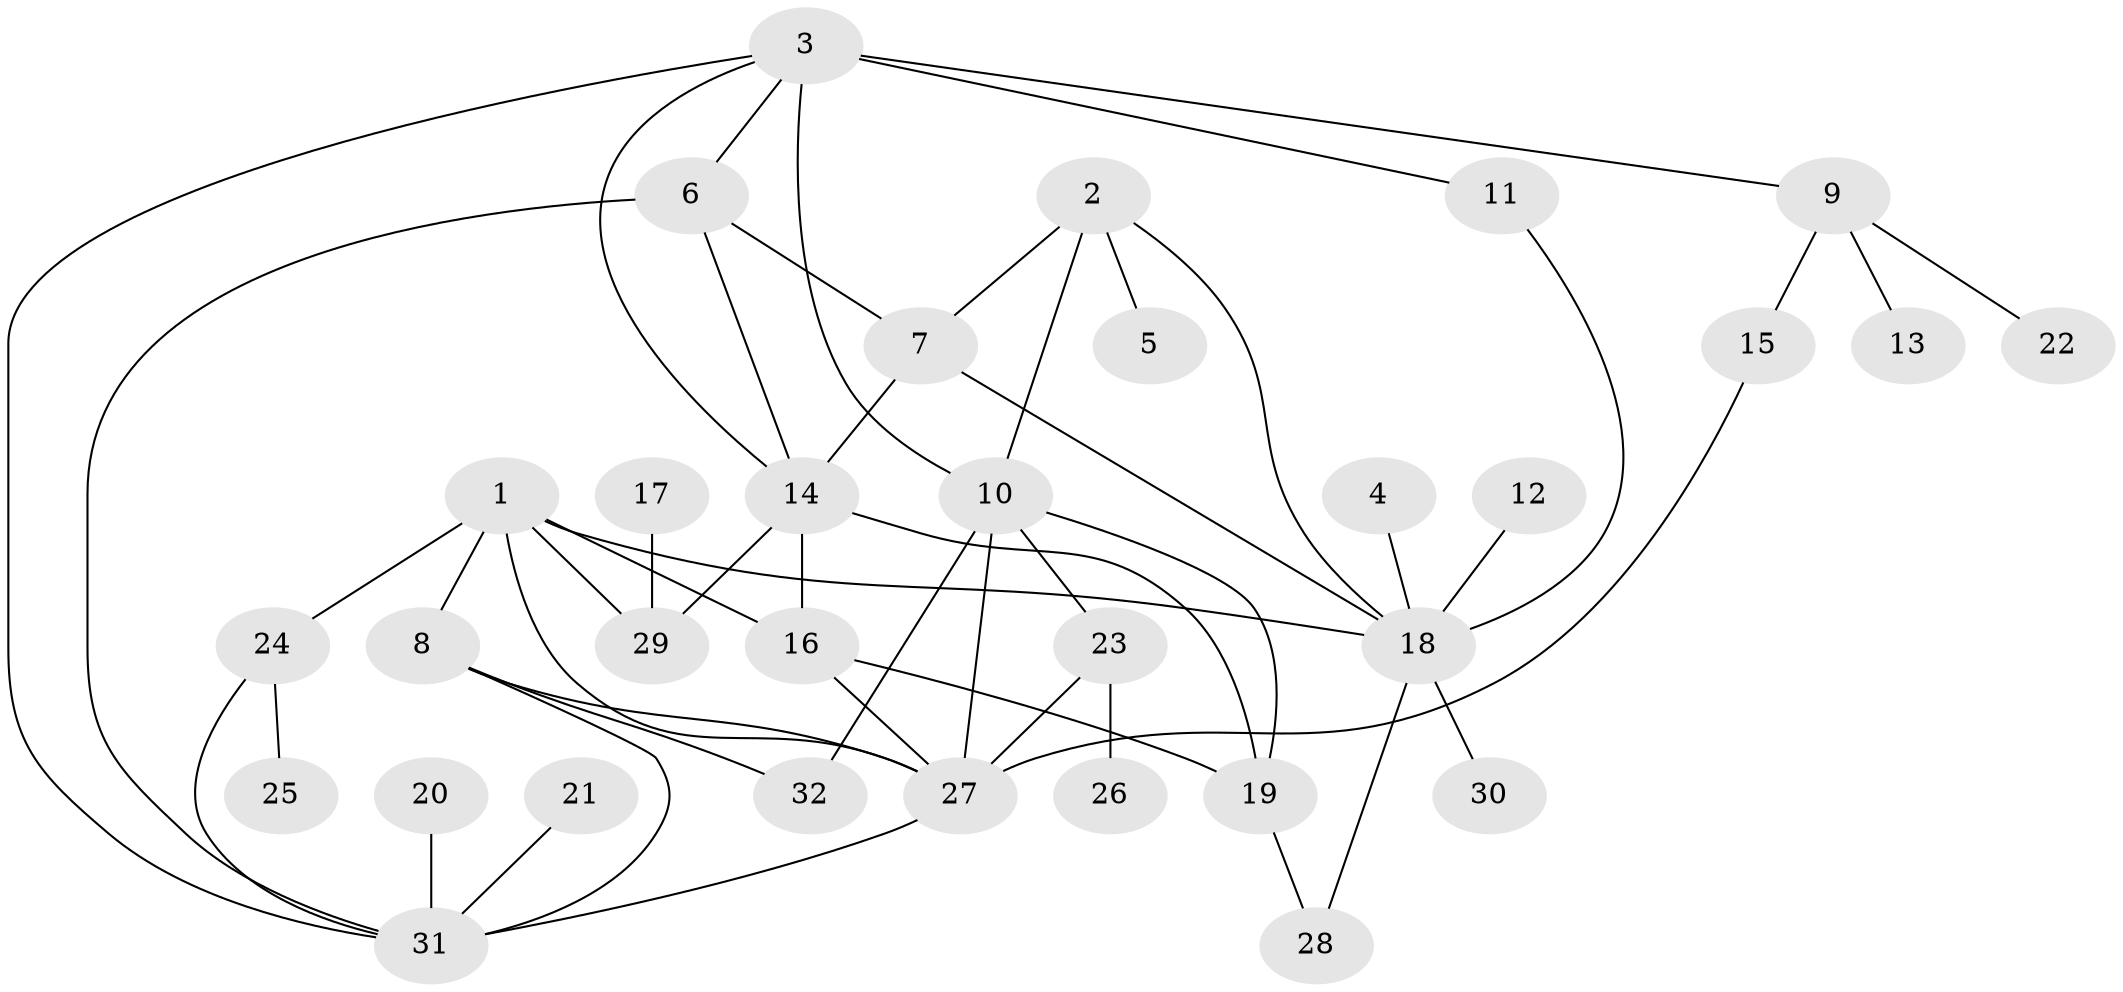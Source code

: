 // original degree distribution, {7: 0.015625, 6: 0.03125, 5: 0.09375, 8: 0.03125, 9: 0.015625, 4: 0.046875, 10: 0.015625, 2: 0.1875, 3: 0.09375, 1: 0.46875}
// Generated by graph-tools (version 1.1) at 2025/02/03/09/25 03:02:38]
// undirected, 32 vertices, 51 edges
graph export_dot {
graph [start="1"]
  node [color=gray90,style=filled];
  1;
  2;
  3;
  4;
  5;
  6;
  7;
  8;
  9;
  10;
  11;
  12;
  13;
  14;
  15;
  16;
  17;
  18;
  19;
  20;
  21;
  22;
  23;
  24;
  25;
  26;
  27;
  28;
  29;
  30;
  31;
  32;
  1 -- 8 [weight=1.0];
  1 -- 16 [weight=1.0];
  1 -- 18 [weight=1.0];
  1 -- 24 [weight=1.0];
  1 -- 27 [weight=1.0];
  1 -- 29 [weight=1.0];
  2 -- 5 [weight=1.0];
  2 -- 7 [weight=1.0];
  2 -- 10 [weight=1.0];
  2 -- 18 [weight=1.0];
  3 -- 6 [weight=1.0];
  3 -- 9 [weight=1.0];
  3 -- 10 [weight=2.0];
  3 -- 11 [weight=1.0];
  3 -- 14 [weight=1.0];
  3 -- 31 [weight=1.0];
  4 -- 18 [weight=1.0];
  6 -- 7 [weight=1.0];
  6 -- 14 [weight=1.0];
  6 -- 31 [weight=1.0];
  7 -- 14 [weight=1.0];
  7 -- 18 [weight=1.0];
  8 -- 27 [weight=1.0];
  8 -- 31 [weight=1.0];
  8 -- 32 [weight=1.0];
  9 -- 13 [weight=1.0];
  9 -- 15 [weight=1.0];
  9 -- 22 [weight=1.0];
  10 -- 19 [weight=1.0];
  10 -- 23 [weight=1.0];
  10 -- 27 [weight=1.0];
  10 -- 32 [weight=1.0];
  11 -- 18 [weight=1.0];
  12 -- 18 [weight=1.0];
  14 -- 16 [weight=1.0];
  14 -- 19 [weight=1.0];
  14 -- 29 [weight=1.0];
  15 -- 27 [weight=1.0];
  16 -- 19 [weight=1.0];
  16 -- 27 [weight=1.0];
  17 -- 29 [weight=1.0];
  18 -- 28 [weight=1.0];
  18 -- 30 [weight=1.0];
  19 -- 28 [weight=1.0];
  20 -- 31 [weight=1.0];
  21 -- 31 [weight=1.0];
  23 -- 26 [weight=1.0];
  23 -- 27 [weight=1.0];
  24 -- 25 [weight=1.0];
  24 -- 31 [weight=1.0];
  27 -- 31 [weight=1.0];
}
